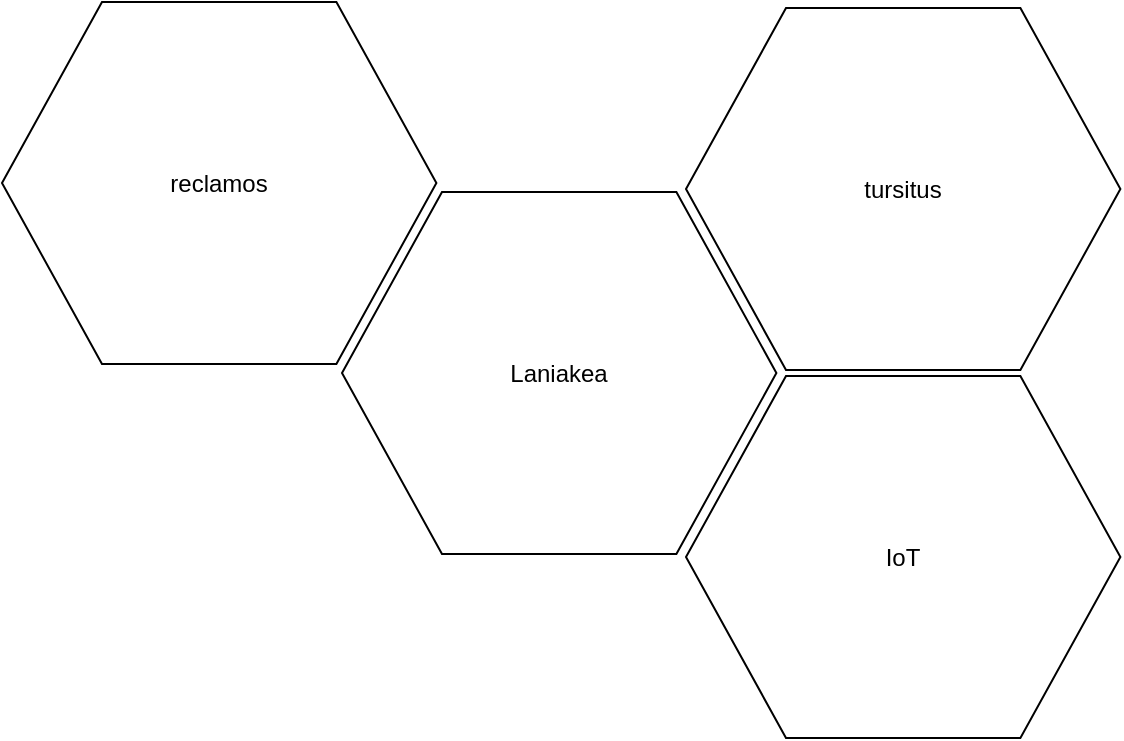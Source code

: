 <mxfile version="24.7.7" pages="2">
  <diagram name="Page-1" id="1FKQTQrvtBzEU-585MXQ">
    <mxGraphModel dx="2106" dy="1264" grid="1" gridSize="10" guides="1" tooltips="1" connect="1" arrows="1" fold="1" page="1" pageScale="1" pageWidth="1169" pageHeight="827" math="0" shadow="0">
      <root>
        <mxCell id="0" />
        <mxCell id="1" parent="0" />
        <mxCell id="RszxS9pYelLiebjGAn8j-1" value="Laniakea" style="shape=hexagon;perimeter=hexagonPerimeter2;whiteSpace=wrap;html=1;fixedSize=1;size=50;fillColor=none;aspect=fixed;" vertex="1" parent="1">
          <mxGeometry x="457" y="295" width="217.2" height="181" as="geometry" />
        </mxCell>
        <mxCell id="RszxS9pYelLiebjGAn8j-2" value="tursitus" style="shape=hexagon;perimeter=hexagonPerimeter2;whiteSpace=wrap;html=1;fixedSize=1;size=50;fillColor=none;aspect=fixed;" vertex="1" parent="1">
          <mxGeometry x="629" y="203" width="217.2" height="181" as="geometry" />
        </mxCell>
        <mxCell id="RszxS9pYelLiebjGAn8j-3" value="reclamos" style="shape=hexagon;perimeter=hexagonPerimeter2;whiteSpace=wrap;html=1;fixedSize=1;size=50;fillColor=none;aspect=fixed;" vertex="1" parent="1">
          <mxGeometry x="287" y="200" width="217.2" height="181" as="geometry" />
        </mxCell>
        <mxCell id="RszxS9pYelLiebjGAn8j-4" value="IoT" style="shape=hexagon;perimeter=hexagonPerimeter2;whiteSpace=wrap;html=1;fixedSize=1;size=50;fillColor=none;aspect=fixed;" vertex="1" parent="1">
          <mxGeometry x="629" y="387" width="217.2" height="181" as="geometry" />
        </mxCell>
      </root>
    </mxGraphModel>
  </diagram>
  <diagram id="dUsGqIH9fw8Y7XOm89oL" name="Page-2">
    <mxGraphModel dx="2106" dy="1264" grid="1" gridSize="10" guides="1" tooltips="1" connect="1" arrows="1" fold="1" page="1" pageScale="1" pageWidth="1169" pageHeight="827" math="0" shadow="0">
      <root>
        <mxCell id="0" />
        <mxCell id="1" parent="0" />
      </root>
    </mxGraphModel>
  </diagram>
</mxfile>

